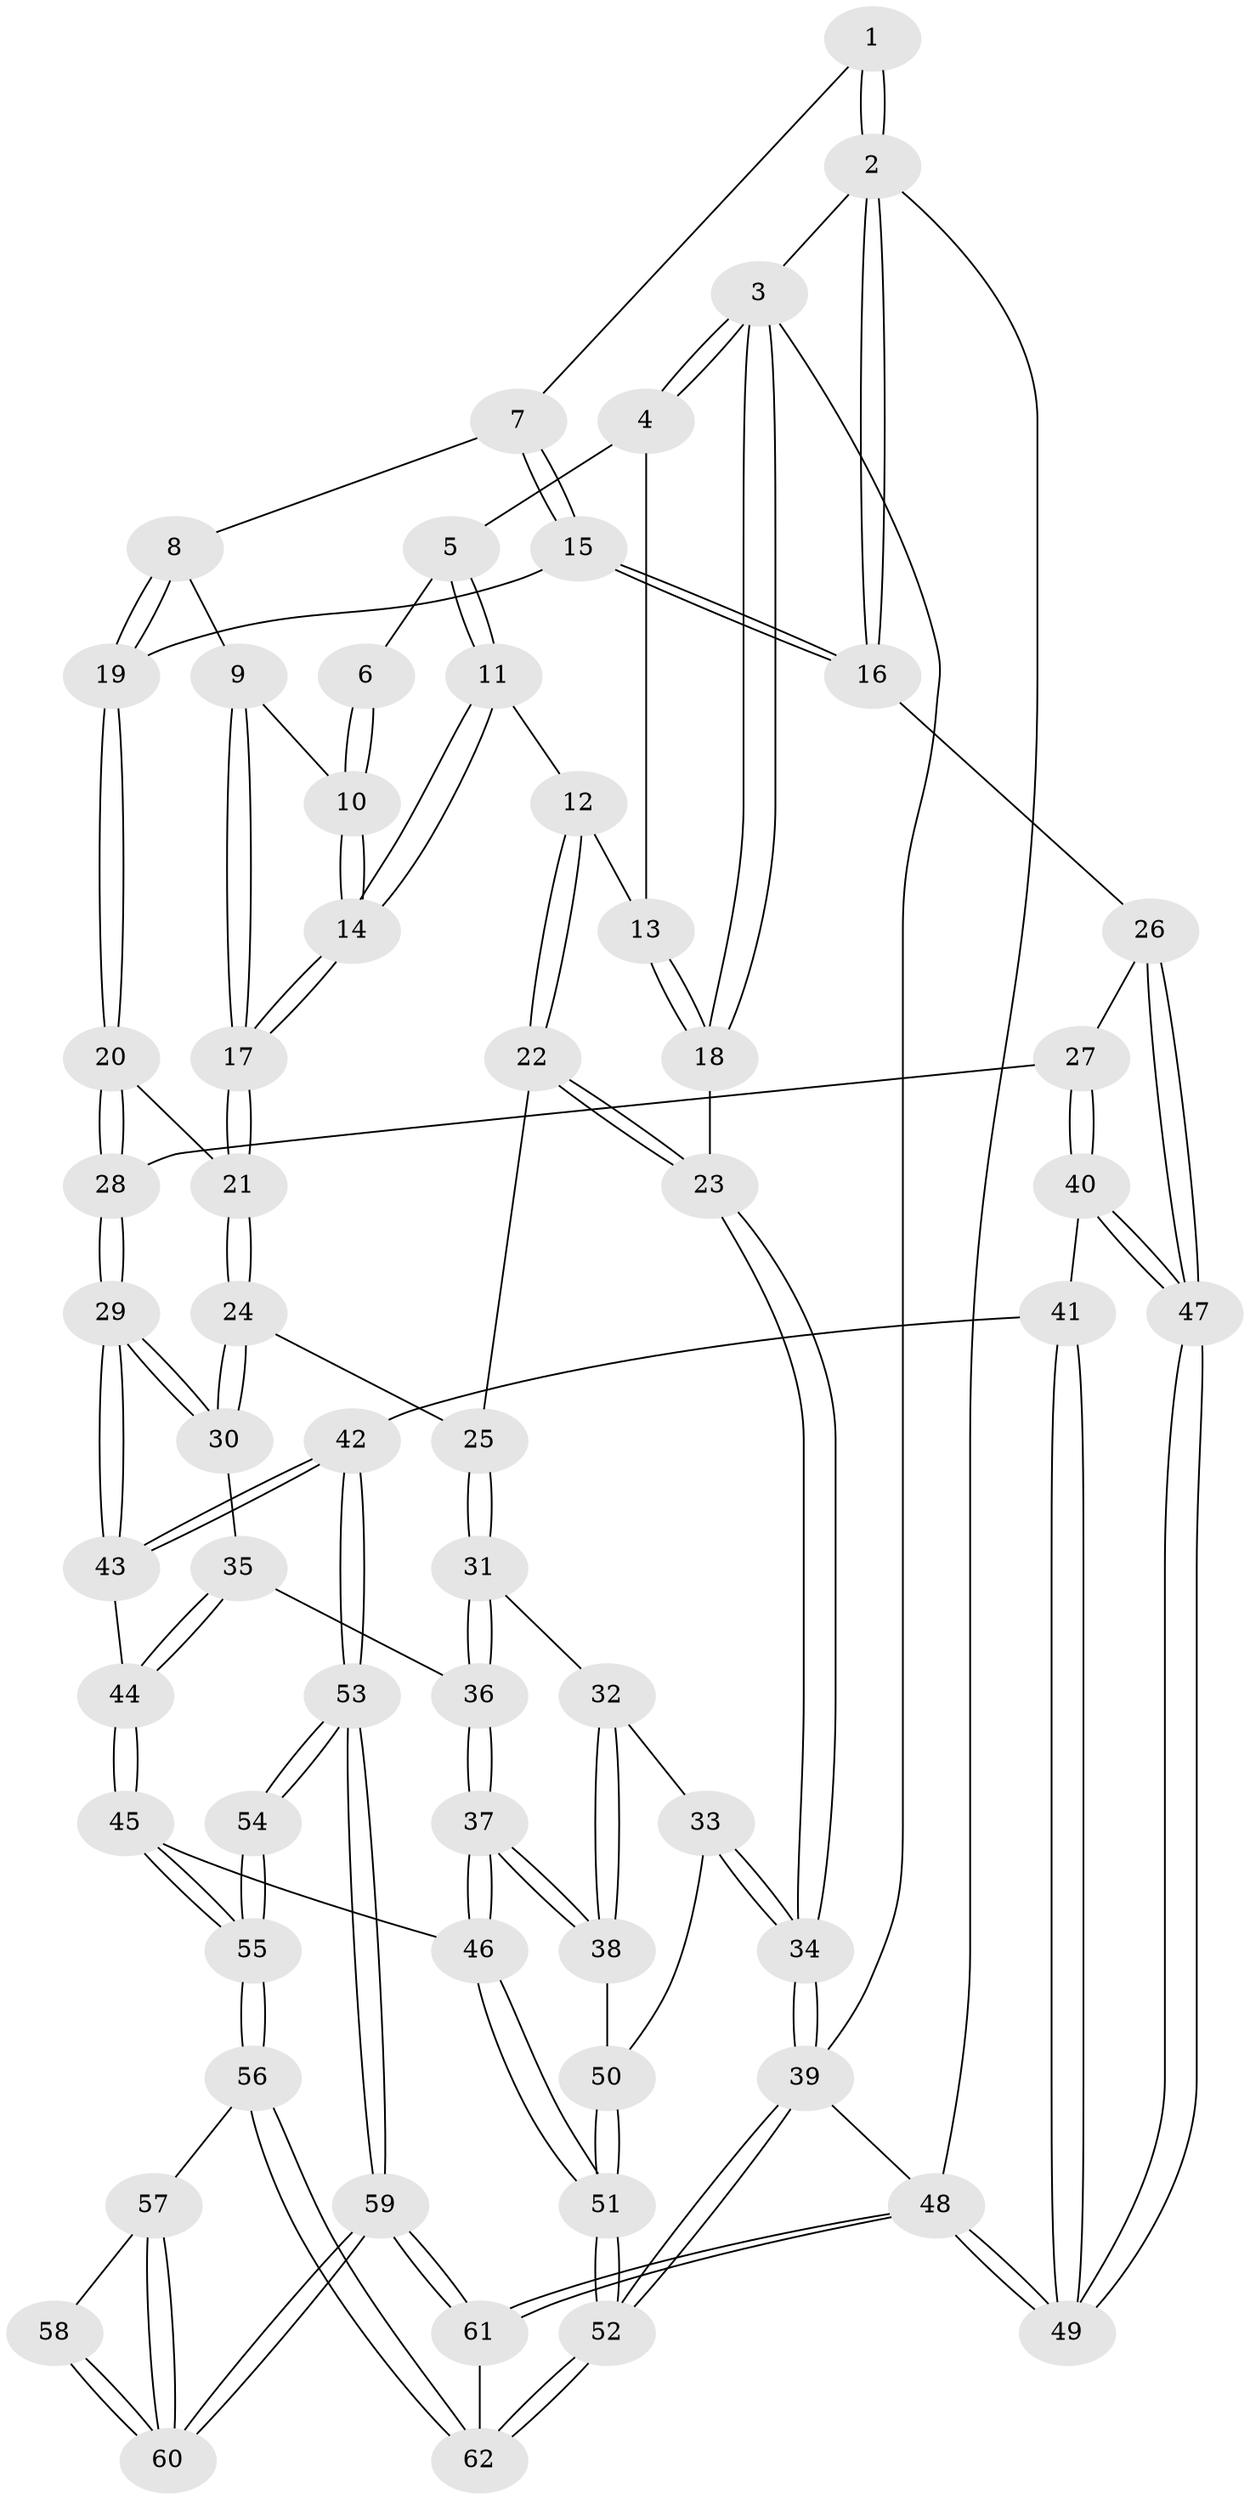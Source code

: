 // coarse degree distribution, {7: 0.08333333333333333, 5: 0.20833333333333334, 2: 0.125, 6: 0.08333333333333333, 4: 0.375, 3: 0.125}
// Generated by graph-tools (version 1.1) at 2025/21/03/04/25 18:21:40]
// undirected, 62 vertices, 152 edges
graph export_dot {
graph [start="1"]
  node [color=gray90,style=filled];
  1 [pos="+0.7919469721054264+0"];
  2 [pos="+1+0"];
  3 [pos="+0+0"];
  4 [pos="+0+0"];
  5 [pos="+0.2870791879661743+0"];
  6 [pos="+0.6435096557669698+0"];
  7 [pos="+0.7980304466865711+0.006618509286159725"];
  8 [pos="+0.665121559692897+0.09444827417166655"];
  9 [pos="+0.650368056864989+0.08527263510400197"];
  10 [pos="+0.6064754824720145+0"];
  11 [pos="+0.2954476062997398+0.011604791581487035"];
  12 [pos="+0.20563112029144823+0.11906991999632512"];
  13 [pos="+0.08439706793040258+0.08995191733980543"];
  14 [pos="+0.446565054581055+0.1438665725010975"];
  15 [pos="+0.8349779485537713+0.1531473850467567"];
  16 [pos="+1+0.2912827671385232"];
  17 [pos="+0.48750478183384516+0.2366772387940927"];
  18 [pos="+0+0.14305751378470194"];
  19 [pos="+0.7320073898411878+0.17964673031010558"];
  20 [pos="+0.6590790077307187+0.26991806480290004"];
  21 [pos="+0.48938775443388116+0.24692687828133383"];
  22 [pos="+0.17006587155258013+0.28063467963287536"];
  23 [pos="+0+0.3312829062763084"];
  24 [pos="+0.4590522376398478+0.2992875398982278"];
  25 [pos="+0.2532341935501929+0.36221746262245375"];
  26 [pos="+1+0.3435575541964859"];
  27 [pos="+0.8843703993187851+0.4350866922312294"];
  28 [pos="+0.7554198945485116+0.42618684243323846"];
  29 [pos="+0.6448140493372398+0.5064680270839655"];
  30 [pos="+0.5250793510510599+0.4876137850321851"];
  31 [pos="+0.25232261999117445+0.37670148921085916"];
  32 [pos="+0.15075896803606736+0.4648020810508166"];
  33 [pos="+0+0.5409829067628624"];
  34 [pos="+0+0.5263074486969954"];
  35 [pos="+0.5070667290271551+0.5061907763595789"];
  36 [pos="+0.29032148630369264+0.5010465028064286"];
  37 [pos="+0.25283963054029507+0.6995906744697511"];
  38 [pos="+0.15692772294285615+0.6492830360608872"];
  39 [pos="+0+1"];
  40 [pos="+0.8391146055053177+0.6289248703321635"];
  41 [pos="+0.7685649553275091+0.7530336905479759"];
  42 [pos="+0.7321382942059699+0.7571168831533851"];
  43 [pos="+0.6793879678872509+0.703568735139191"];
  44 [pos="+0.44157075985640354+0.6933601907249431"];
  45 [pos="+0.3787420728863937+0.7411847399470962"];
  46 [pos="+0.27023817315187815+0.7309212577204262"];
  47 [pos="+1+0.7296822364283686"];
  48 [pos="+1+1"];
  49 [pos="+1+1"];
  50 [pos="+0.021327471842552244+0.6069413764416612"];
  51 [pos="+0.07175596480393923+1"];
  52 [pos="+0+1"];
  53 [pos="+0.7014005021729539+0.808284459812102"];
  54 [pos="+0.5767875610136817+0.8444248875096135"];
  55 [pos="+0.4272149320372642+0.808984889062145"];
  56 [pos="+0.44623627031385343+0.9237223689183878"];
  57 [pos="+0.5072516217894438+0.9430194622003174"];
  58 [pos="+0.5658248543050399+0.8970298722226154"];
  59 [pos="+0.6854217232704454+1"];
  60 [pos="+0.6762199082057008+1"];
  61 [pos="+0.7211942017857205+1"];
  62 [pos="+0.298930925269195+1"];
  1 -- 2;
  1 -- 2;
  1 -- 7;
  2 -- 3;
  2 -- 16;
  2 -- 16;
  2 -- 48;
  3 -- 4;
  3 -- 4;
  3 -- 18;
  3 -- 18;
  3 -- 39;
  4 -- 5;
  4 -- 13;
  5 -- 6;
  5 -- 11;
  5 -- 11;
  6 -- 10;
  6 -- 10;
  7 -- 8;
  7 -- 15;
  7 -- 15;
  8 -- 9;
  8 -- 19;
  8 -- 19;
  9 -- 10;
  9 -- 17;
  9 -- 17;
  10 -- 14;
  10 -- 14;
  11 -- 12;
  11 -- 14;
  11 -- 14;
  12 -- 13;
  12 -- 22;
  12 -- 22;
  13 -- 18;
  13 -- 18;
  14 -- 17;
  14 -- 17;
  15 -- 16;
  15 -- 16;
  15 -- 19;
  16 -- 26;
  17 -- 21;
  17 -- 21;
  18 -- 23;
  19 -- 20;
  19 -- 20;
  20 -- 21;
  20 -- 28;
  20 -- 28;
  21 -- 24;
  21 -- 24;
  22 -- 23;
  22 -- 23;
  22 -- 25;
  23 -- 34;
  23 -- 34;
  24 -- 25;
  24 -- 30;
  24 -- 30;
  25 -- 31;
  25 -- 31;
  26 -- 27;
  26 -- 47;
  26 -- 47;
  27 -- 28;
  27 -- 40;
  27 -- 40;
  28 -- 29;
  28 -- 29;
  29 -- 30;
  29 -- 30;
  29 -- 43;
  29 -- 43;
  30 -- 35;
  31 -- 32;
  31 -- 36;
  31 -- 36;
  32 -- 33;
  32 -- 38;
  32 -- 38;
  33 -- 34;
  33 -- 34;
  33 -- 50;
  34 -- 39;
  34 -- 39;
  35 -- 36;
  35 -- 44;
  35 -- 44;
  36 -- 37;
  36 -- 37;
  37 -- 38;
  37 -- 38;
  37 -- 46;
  37 -- 46;
  38 -- 50;
  39 -- 52;
  39 -- 52;
  39 -- 48;
  40 -- 41;
  40 -- 47;
  40 -- 47;
  41 -- 42;
  41 -- 49;
  41 -- 49;
  42 -- 43;
  42 -- 43;
  42 -- 53;
  42 -- 53;
  43 -- 44;
  44 -- 45;
  44 -- 45;
  45 -- 46;
  45 -- 55;
  45 -- 55;
  46 -- 51;
  46 -- 51;
  47 -- 49;
  47 -- 49;
  48 -- 49;
  48 -- 49;
  48 -- 61;
  48 -- 61;
  50 -- 51;
  50 -- 51;
  51 -- 52;
  51 -- 52;
  52 -- 62;
  52 -- 62;
  53 -- 54;
  53 -- 54;
  53 -- 59;
  53 -- 59;
  54 -- 55;
  54 -- 55;
  55 -- 56;
  55 -- 56;
  56 -- 57;
  56 -- 62;
  56 -- 62;
  57 -- 58;
  57 -- 60;
  57 -- 60;
  58 -- 60;
  58 -- 60;
  59 -- 60;
  59 -- 60;
  59 -- 61;
  59 -- 61;
  61 -- 62;
}
